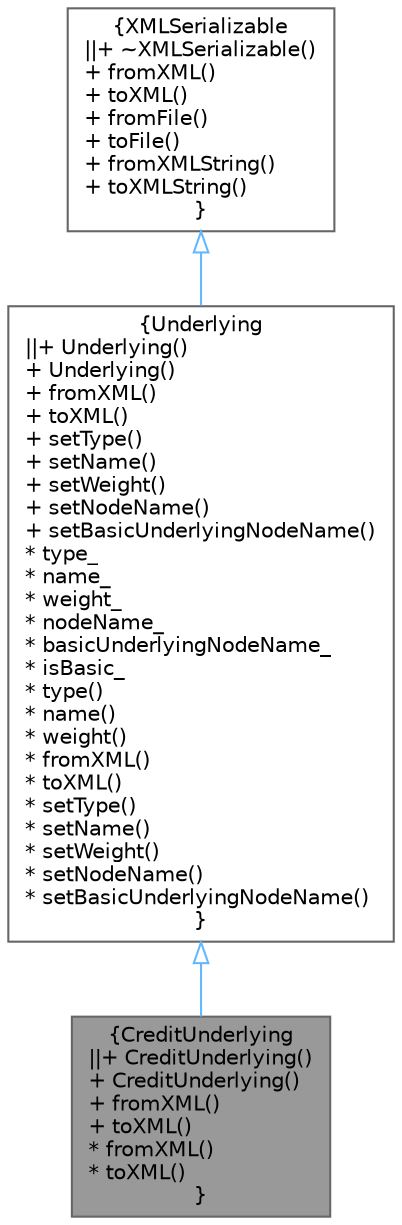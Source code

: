 digraph "CreditUnderlying"
{
 // INTERACTIVE_SVG=YES
 // LATEX_PDF_SIZE
  bgcolor="transparent";
  edge [fontname=Helvetica,fontsize=10,labelfontname=Helvetica,labelfontsize=10];
  node [fontname=Helvetica,fontsize=10,shape=box,height=0.2,width=0.4];
  Node1 [label="{CreditUnderlying\n||+ CreditUnderlying()\l+ CreditUnderlying()\l+ fromXML()\l+ toXML()\l* fromXML()\l* toXML()\l}",height=0.2,width=0.4,color="gray40", fillcolor="grey60", style="filled", fontcolor="black",tooltip=" "];
  Node2 -> Node1 [dir="back",color="steelblue1",style="solid",arrowtail="onormal"];
  Node2 [label="{Underlying\n||+ Underlying()\l+ Underlying()\l+ fromXML()\l+ toXML()\l+ setType()\l+ setName()\l+ setWeight()\l+ setNodeName()\l+ setBasicUnderlyingNodeName()\l* type_\l* name_\l* weight_\l* nodeName_\l* basicUnderlyingNodeName_\l* isBasic_\l* type()\l* name()\l* weight()\l* fromXML()\l* toXML()\l* setType()\l* setName()\l* setWeight()\l* setNodeName()\l* setBasicUnderlyingNodeName()\l}",height=0.2,width=0.4,color="gray40", fillcolor="white", style="filled",URL="$classore_1_1data_1_1_underlying.html",tooltip="Class to hold Underlyings."];
  Node3 -> Node2 [dir="back",color="steelblue1",style="solid",arrowtail="onormal"];
  Node3 [label="{XMLSerializable\n||+ ~XMLSerializable()\l+ fromXML()\l+ toXML()\l+ fromFile()\l+ toFile()\l+ fromXMLString()\l+ toXMLString()\l}",height=0.2,width=0.4,color="gray40", fillcolor="white", style="filled",URL="$classore_1_1data_1_1_x_m_l_serializable.html",tooltip="Base class for all serializable classes."];
}

